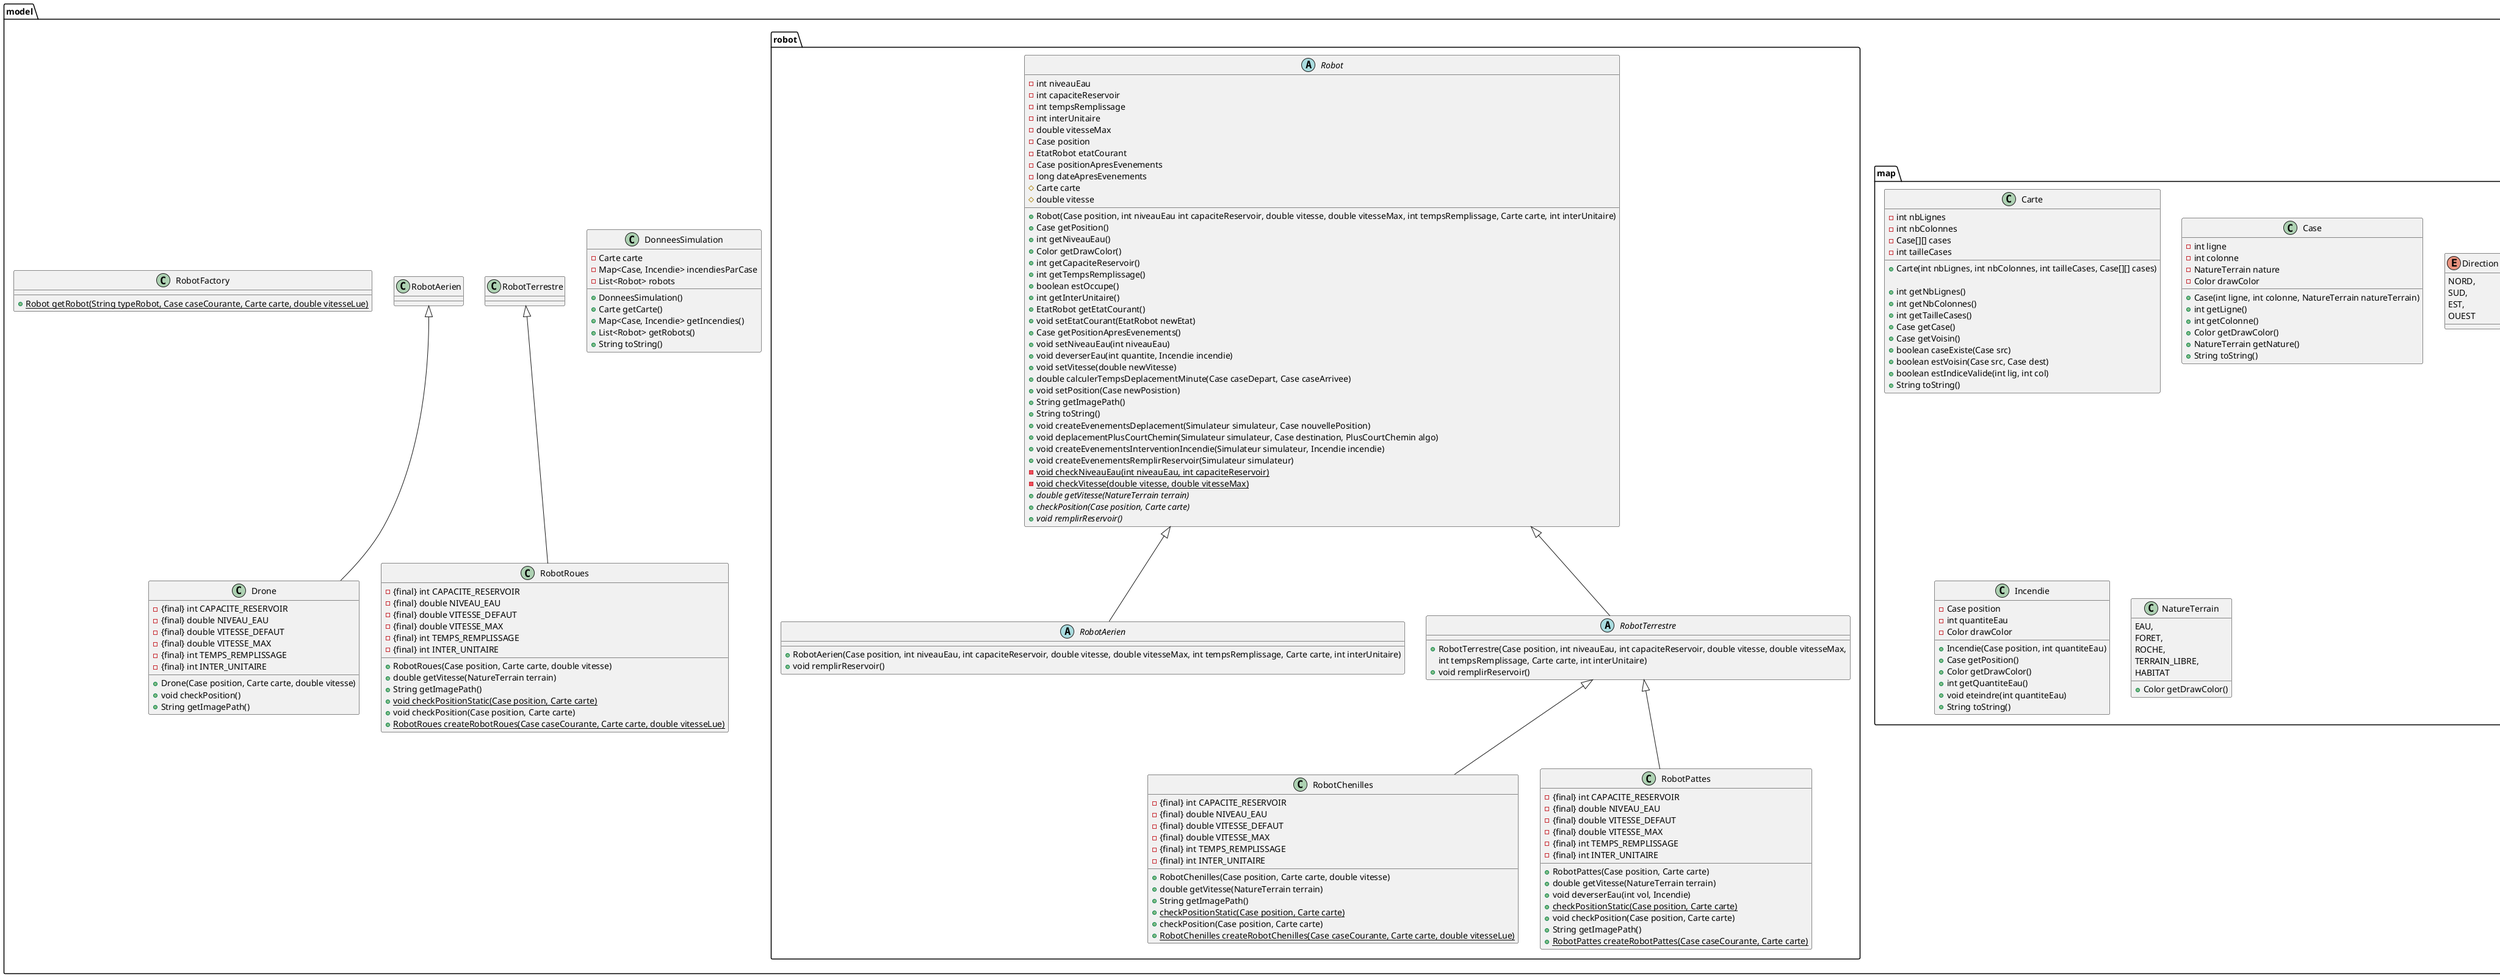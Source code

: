 @startuml

package model {
    class DonneesSimulation {
        -Carte carte
        -Map<Case, Incendie> incendiesParCase
        -List<Robot> robots

        +DonneesSimulation()
        +Carte getCarte()
        +Map<Case, Incendie> getIncendies()
        +List<Robot> getRobots()
        +String toString()
    }

    package map {
        class Carte {
            -int nbLignes
            -int nbColonnes
            -Case[][] cases
            -int tailleCases

            +Carte(int nbLignes, int nbColonnes, int tailleCases, Case[][] cases)

            +int getNbLignes()
            +int getNbColonnes()
            +int getTailleCases()
            +Case getCase()
            +Case getVoisin()
            +boolean caseExiste(Case src)
            +boolean estVoisin(Case src, Case dest)
            +boolean estIndiceValide(int lig, int col)
            +String toString()
        }

        class Case {
            -int ligne
            -int colonne
            -NatureTerrain nature
            -Color drawColor

            +Case(int ligne, int colonne, NatureTerrain natureTerrain)
            +int getLigne()
            +int getColonne()
            +Color getDrawColor()
            +NatureTerrain getNature() 
            +String toString()
        }

        enum Direction {
            NORD,
            SUD,
            EST,
            OUEST
        }

        class Incendie {
            -Case position
            -int quantiteEau
            -Color drawColor

            +Incendie(Case position, int quantiteEau)
            +Case getPosition()
            +Color getDrawColor()
            +int getQuantiteEau()
            +void eteindre(int quantiteEau)
            +String toString()
        }
        class NatureTerrain{
            EAU,
            FORET,
            ROCHE,
            TERRAIN_LIBRE,
            HABITAT

            +Color getDrawColor()
        }
    }

    package robot {
        abstract class Robot {
            -int niveauEau
            -int capaciteReservoir
            -int tempsRemplissage
            -int interUnitaire
            -double vitesseMax
            -Case position
            -EtatRobot etatCourant
            -Case positionApresEvenements
            -long dateApresEvenements
            #Carte carte
            #double vitesse

            +Robot(Case position, int niveauEau int capaciteReservoir, double vitesse, double vitesseMax, int tempsRemplissage, Carte carte, int interUnitaire)
            +Case getPosition()
            +int getNiveauEau()
            +Color getDrawColor()
            +int getCapaciteReservoir()
            +int getTempsRemplissage()
            +boolean estOccupe()
            +int getInterUnitaire()
            +EtatRobot getEtatCourant()
            +void setEtatCourant(EtatRobot newEtat)
            +Case getPositionApresEvenements()
            +void setNiveauEau(int niveauEau)
            +void deverserEau(int quantite, Incendie incendie)
            +void setVitesse(double newVitesse)
            +double calculerTempsDeplacementMinute(Case caseDepart, Case caseArrivee)
            +void setPosition(Case newPosistion)
            +String getImagePath()
            +String toString()
            +void createEvenementsDeplacement(Simulateur simulateur, Case nouvellePosition)
            +void deplacementPlusCourtChemin(Simulateur simulateur, Case destination, PlusCourtChemin algo)
            +void createEvenementsInterventionIncendie(Simulateur simulateur, Incendie incendie)
            +void createEvenementsRemplirReservoir(Simulateur simulateur)
            -{static} void checkNiveauEau(int niveauEau, int capaciteReservoir)
            -{static} void checkVitesse(double vitesse, double vitesseMax)
            +{abstract} double getVitesse(NatureTerrain terrain)
            +{abstract}checkPosition(Case position, Carte carte)
            +{abstract} void remplirReservoir()
        }

        abstract class RobotAerien extends Robot {
            +RobotAerien(Case position, int niveauEau, int capaciteReservoir, double vitesse, double vitesseMax, int tempsRemplissage, Carte carte, int interUnitaire)
            +void remplirReservoir()
        }
        abstract class RobotTerrestre extends Robot{
            +RobotTerrestre(Case position, int niveauEau, int capaciteReservoir, double vitesse, double vitesseMax,
            int tempsRemplissage, Carte carte, int interUnitaire)
            +void remplirReservoir()
        }
        class RobotChenilles extends RobotTerrestre{
            -{final} int CAPACITE_RESERVOIR
            -{final} double NIVEAU_EAU
            -{final} double VITESSE_DEFAUT
            -{final} double VITESSE_MAX
            -{final} int TEMPS_REMPLISSAGE
            -{final} int INTER_UNITAIRE

            +RobotChenilles(Case position, Carte carte, double vitesse)
            +double getVitesse(NatureTerrain terrain)
            +String getImagePath()
            +{static} checkPositionStatic(Case position, Carte carte)
            +checkPosition(Case position, Carte carte)
            +{static} RobotChenilles createRobotChenilles(Case caseCourante, Carte carte, double vitesseLue)
        }
        class RobotPattes extends RobotTerrestre{
            -{final} int CAPACITE_RESERVOIR
            -{final} double NIVEAU_EAU
            -{final} double VITESSE_DEFAUT
            -{final} double VITESSE_MAX
            -{final} int TEMPS_REMPLISSAGE
            -{final} int INTER_UNITAIRE

            +RobotPattes(Case position, Carte carte)
            +double getVitesse(NatureTerrain terrain)
            +void deverserEau(int vol, Incendie)
            +{static} checkPositionStatic(Case position, Carte carte)
            +void checkPosition(Case position, Carte carte)
            +String getImagePath()
            +{static} RobotPattes createRobotPattes(Case caseCourante, Carte carte)
        }
            
        }

        class RobotRoues extends RobotTerrestre{
            -{final} int CAPACITE_RESERVOIR
            -{final} double NIVEAU_EAU
            -{final} double VITESSE_DEFAUT
            -{final} double VITESSE_MAX
            -{final} int TEMPS_REMPLISSAGE
            -{final} int INTER_UNITAIRE

            +RobotRoues(Case position, Carte carte, double vitesse)
            +double getVitesse(NatureTerrain terrain)
            +String getImagePath()
            +{static} void checkPositionStatic(Case position, Carte carte)
            +void checkPosition(Case position, Carte carte)
            +{static} RobotRoues createRobotRoues(Case caseCourante, Carte carte, double vitesseLue)
        }

        class Drone extends RobotAerien{
            -{final} int CAPACITE_RESERVOIR
            -{final} double NIVEAU_EAU
            -{final} double VITESSE_DEFAUT
            -{final} double VITESSE_MAX
            -{final} int TEMPS_REMPLISSAGE
            -{final} int INTER_UNITAIRE

            +Drone(Case position, Carte carte, double vitesse)
            +void checkPosition()
            +String getImagePath()
        }

        class RobotFactory{
            +{static} Robot getRobot(String typeRobot, Case caseCourante, Carte carte, double vitesseLue)
        }

    }



package simu {
    class Simulateur {
        -DonneesSimulation donnees
        -List<Evenement> evenements
        +void ajouterEvenement(Evenement e)
        +void execute()
    }

    package scenario {
        class Scenario1 {
            +void createEvenements(Simulateur simulateur, DonneesSimulation model)
        }

        interface Scenario {
            +void createEvenements(Simulateur simulateur, DonneesSimulation model)
        }
    }
}


@enduml